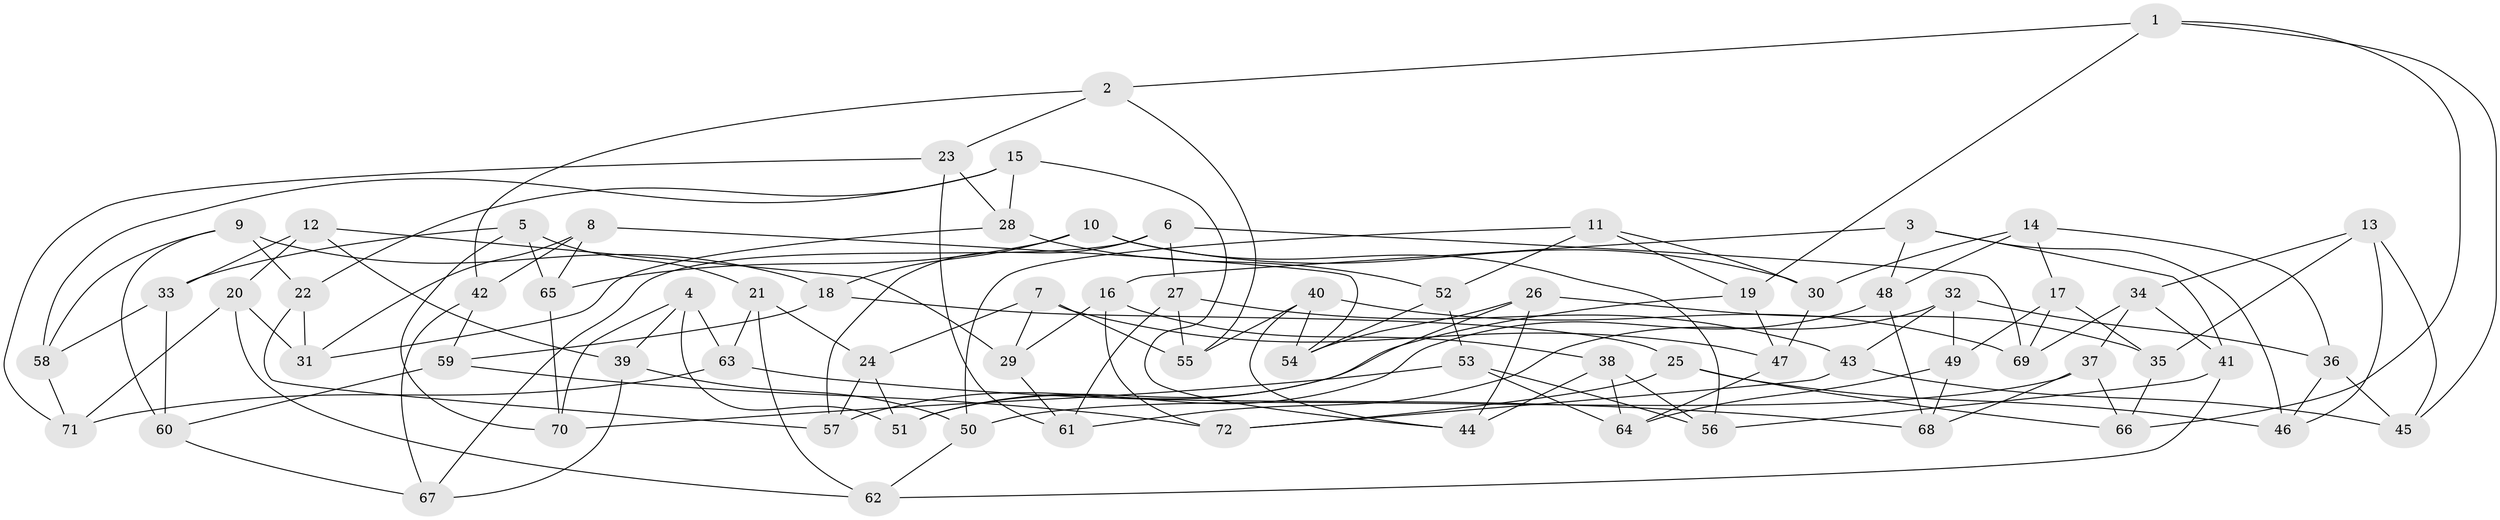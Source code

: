 // coarse degree distribution, {4: 0.32558139534883723, 6: 0.5348837209302325, 5: 0.13953488372093023}
// Generated by graph-tools (version 1.1) at 2025/42/03/06/25 10:42:20]
// undirected, 72 vertices, 144 edges
graph export_dot {
graph [start="1"]
  node [color=gray90,style=filled];
  1;
  2;
  3;
  4;
  5;
  6;
  7;
  8;
  9;
  10;
  11;
  12;
  13;
  14;
  15;
  16;
  17;
  18;
  19;
  20;
  21;
  22;
  23;
  24;
  25;
  26;
  27;
  28;
  29;
  30;
  31;
  32;
  33;
  34;
  35;
  36;
  37;
  38;
  39;
  40;
  41;
  42;
  43;
  44;
  45;
  46;
  47;
  48;
  49;
  50;
  51;
  52;
  53;
  54;
  55;
  56;
  57;
  58;
  59;
  60;
  61;
  62;
  63;
  64;
  65;
  66;
  67;
  68;
  69;
  70;
  71;
  72;
  1 -- 66;
  1 -- 19;
  1 -- 45;
  1 -- 2;
  2 -- 55;
  2 -- 42;
  2 -- 23;
  3 -- 16;
  3 -- 48;
  3 -- 46;
  3 -- 41;
  4 -- 70;
  4 -- 63;
  4 -- 39;
  4 -- 51;
  5 -- 70;
  5 -- 21;
  5 -- 65;
  5 -- 33;
  6 -- 67;
  6 -- 27;
  6 -- 57;
  6 -- 69;
  7 -- 47;
  7 -- 24;
  7 -- 55;
  7 -- 29;
  8 -- 65;
  8 -- 42;
  8 -- 54;
  8 -- 31;
  9 -- 58;
  9 -- 60;
  9 -- 18;
  9 -- 22;
  10 -- 18;
  10 -- 30;
  10 -- 56;
  10 -- 65;
  11 -- 52;
  11 -- 30;
  11 -- 19;
  11 -- 50;
  12 -- 20;
  12 -- 29;
  12 -- 33;
  12 -- 39;
  13 -- 45;
  13 -- 34;
  13 -- 35;
  13 -- 46;
  14 -- 48;
  14 -- 36;
  14 -- 17;
  14 -- 30;
  15 -- 58;
  15 -- 44;
  15 -- 22;
  15 -- 28;
  16 -- 29;
  16 -- 38;
  16 -- 72;
  17 -- 69;
  17 -- 35;
  17 -- 49;
  18 -- 25;
  18 -- 59;
  19 -- 57;
  19 -- 47;
  20 -- 31;
  20 -- 71;
  20 -- 62;
  21 -- 62;
  21 -- 63;
  21 -- 24;
  22 -- 31;
  22 -- 57;
  23 -- 71;
  23 -- 28;
  23 -- 61;
  24 -- 51;
  24 -- 57;
  25 -- 72;
  25 -- 66;
  25 -- 46;
  26 -- 54;
  26 -- 35;
  26 -- 44;
  26 -- 51;
  27 -- 43;
  27 -- 55;
  27 -- 61;
  28 -- 52;
  28 -- 31;
  29 -- 61;
  30 -- 47;
  32 -- 61;
  32 -- 49;
  32 -- 36;
  32 -- 43;
  33 -- 58;
  33 -- 60;
  34 -- 37;
  34 -- 69;
  34 -- 41;
  35 -- 66;
  36 -- 46;
  36 -- 45;
  37 -- 68;
  37 -- 66;
  37 -- 50;
  38 -- 64;
  38 -- 56;
  38 -- 44;
  39 -- 67;
  39 -- 50;
  40 -- 55;
  40 -- 44;
  40 -- 54;
  40 -- 69;
  41 -- 62;
  41 -- 56;
  42 -- 59;
  42 -- 67;
  43 -- 45;
  43 -- 72;
  47 -- 64;
  48 -- 51;
  48 -- 68;
  49 -- 64;
  49 -- 68;
  50 -- 62;
  52 -- 54;
  52 -- 53;
  53 -- 70;
  53 -- 64;
  53 -- 56;
  58 -- 71;
  59 -- 60;
  59 -- 72;
  60 -- 67;
  63 -- 68;
  63 -- 71;
  65 -- 70;
}

